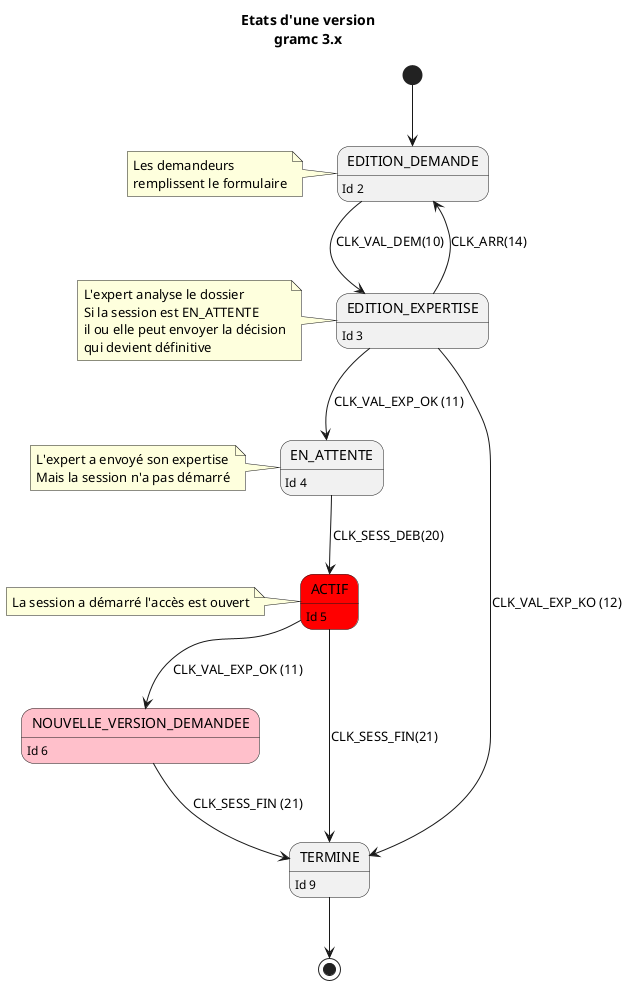 @startuml

title Etats d'une version\ngramc 3.x

EDITION_DEMANDE: Id 2
EDITION_EXPERTISE: Id 3
EN_ATTENTE: Id 4
ACTIF: Id 5
NOUVELLE_VERSION_DEMANDEE: Id 6
TERMINE: Id 9
state ACTIF #red
state NOUVELLE_VERSION_DEMANDEE #pink

note left of EDITION_DEMANDE: Les demandeurs\nremplissent le formulaire
note left of EDITION_EXPERTISE: L'expert analyse le dossier\nSi la session est EN_ATTENTE\nil ou elle peut envoyer la décision\nqui devient définitive
note left of EN_ATTENTE: L'expert a envoyé son expertise\nMais la session n'a pas démarré
note left of ACTIF: La session a démarré l'accès est ouvert

[*]               --> EDITION_DEMANDE
EDITION_DEMANDE   --> EDITION_EXPERTISE: CLK_VAL_DEM(10)
EDITION_EXPERTISE --> EDITION_DEMANDE: CLK_ARR(14)
EDITION_EXPERTISE --> EN_ATTENTE: CLK_VAL_EXP_OK (11)
EDITION_EXPERTISE --> TERMINE: CLK_VAL_EXP_KO (12)
EN_ATTENTE        --> ACTIF: CLK_SESS_DEB(20)
ACTIF             --> NOUVELLE_VERSION_DEMANDEE: CLK_VAL_EXP_OK (11)
ACTIF             --> TERMINE: CLK_SESS_FIN(21)
NOUVELLE_VERSION_DEMANDEE --> TERMINE: CLK_SESS_FIN (21)
TERMINE           --> [*]
@enduml
